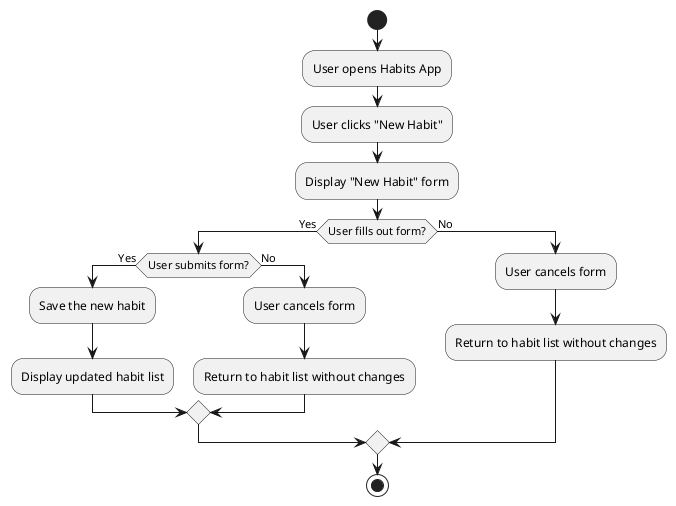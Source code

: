 @startuml
start

:User opens Habits App;
:User clicks "New Habit";

:Display "New Habit" form;

if (User fills out form?) then (Yes)
    if (User submits form?) then (Yes)
        :Save the new habit;
        :Display updated habit list;
    else (No)
        :User cancels form;
        :Return to habit list without changes;
    endif
else (No)
    :User cancels form;
    :Return to habit list without changes;
endif

stop
@enduml
